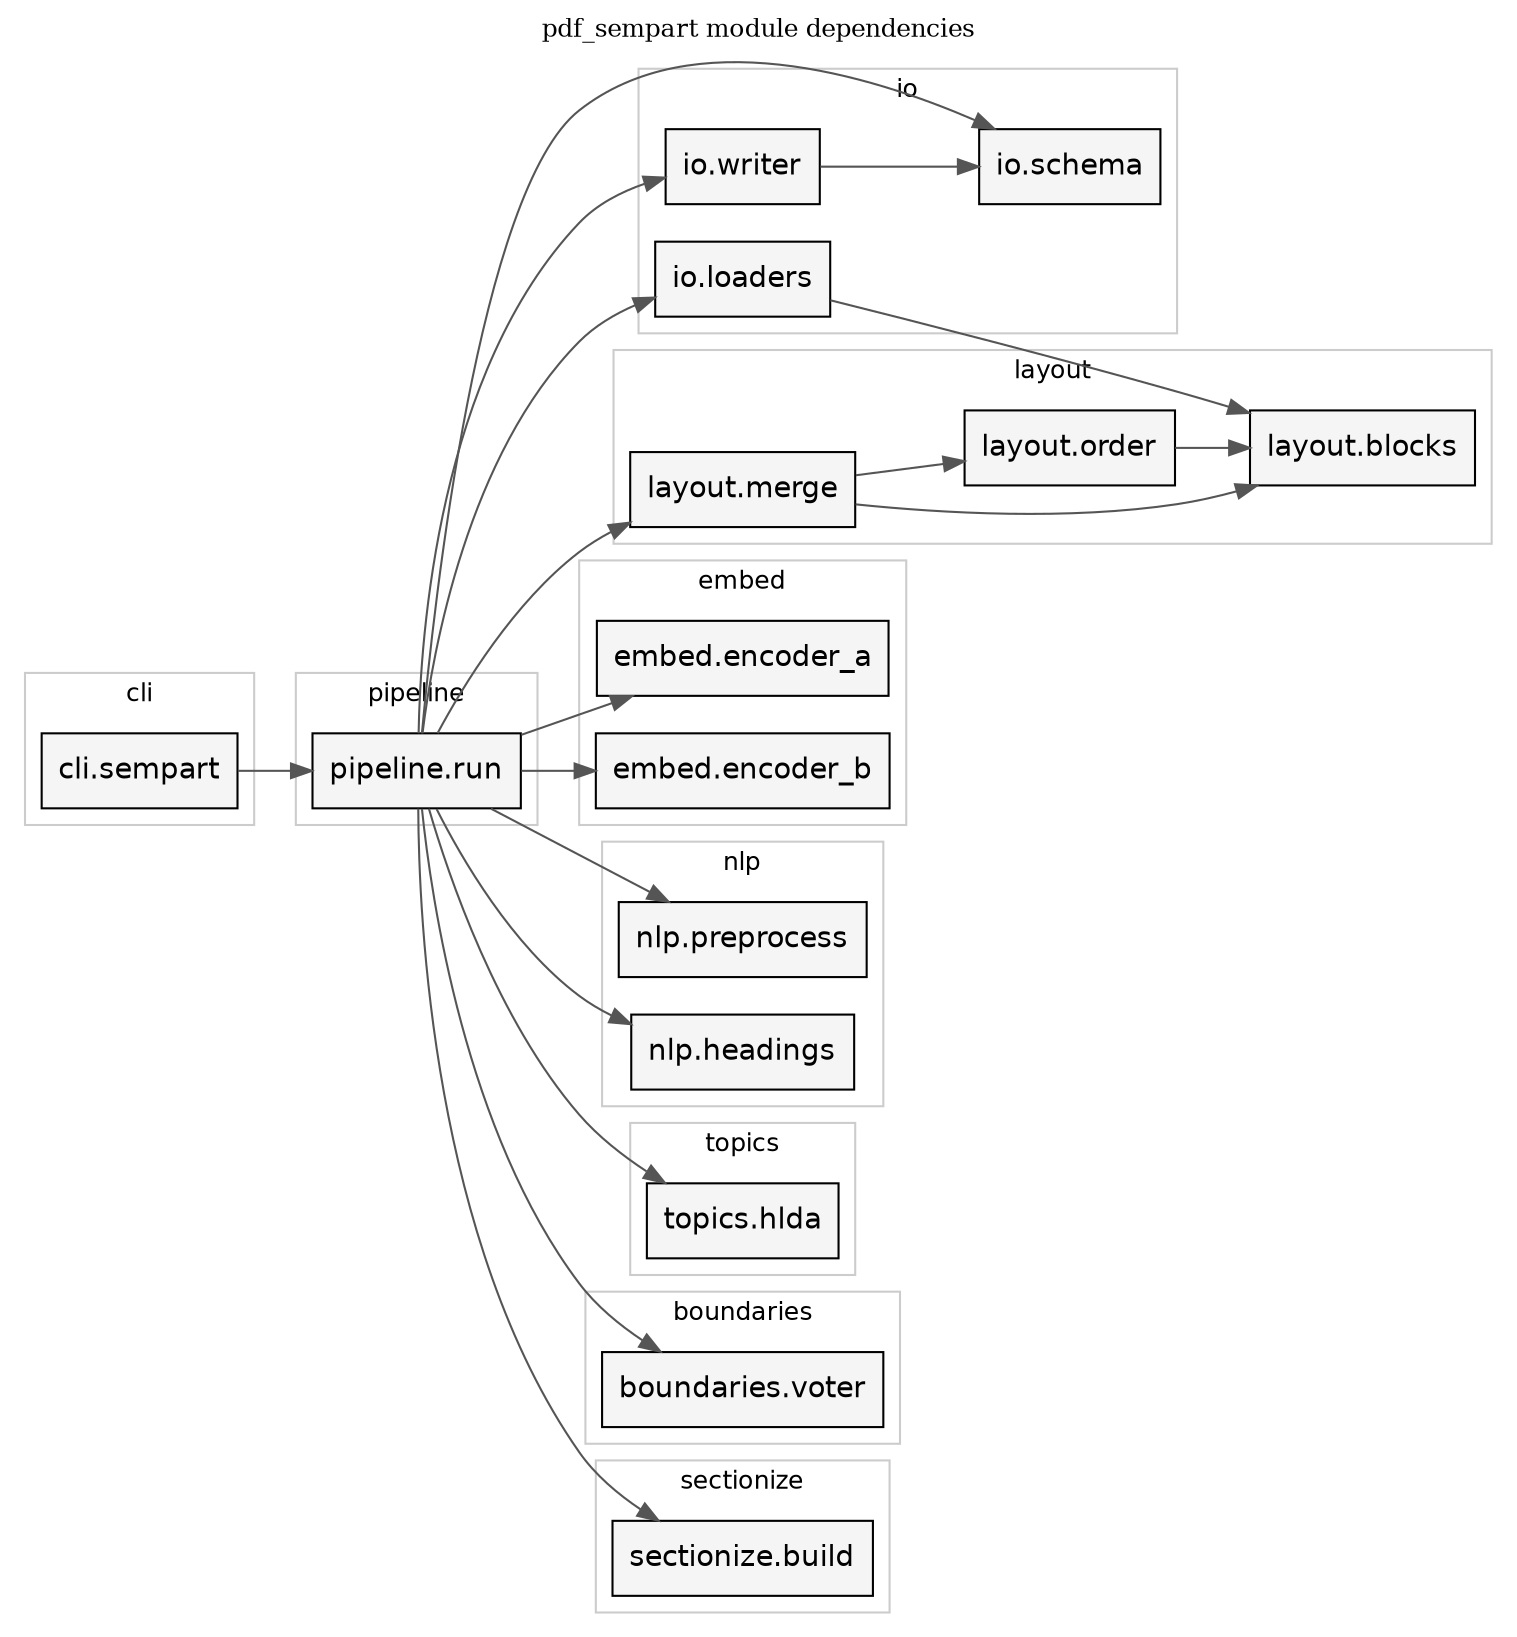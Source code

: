 digraph pdf_sempart_modules {
  rankdir=LR;
  graph [fontsize=12, labelloc=t, label="pdf_sempart module dependencies"];
  node [shape=box, style="filled", fillcolor="#f5f5f5", fontname="Helvetica"];
  edge [color="#555555"];

  subgraph cluster_cli {
    label="cli";
    color="#cccccc";
    fontname="Helvetica";
    "cli.sempart";
  }

  subgraph cluster_pipeline {
    label="pipeline";
    color="#cccccc";
    fontname="Helvetica";
    "pipeline.run";
  }

  subgraph cluster_io {
    label="io";
    color="#cccccc";
    fontname="Helvetica";
    "io.loaders";
    "io.writer";
    "io.schema";
  }

  subgraph cluster_layout {
    label="layout";
    color="#cccccc";
    fontname="Helvetica";
    "layout.blocks";
    "layout.order";
    "layout.merge";
  }

  subgraph cluster_embed {
    label="embed";
    color="#cccccc";
    fontname="Helvetica";
    "embed.encoder_a";
    "embed.encoder_b";
  }

  subgraph cluster_nlp {
    label="nlp";
    color="#cccccc";
    fontname="Helvetica";
    "nlp.preprocess";
    "nlp.headings";
  }

  subgraph cluster_topics {
    label="topics";
    color="#cccccc";
    fontname="Helvetica";
    "topics.hlda";
  }

  subgraph cluster_boundaries {
    label="boundaries";
    color="#cccccc";
    fontname="Helvetica";
    "boundaries.voter";
  }

  subgraph cluster_sectionize {
    label="sectionize";
    color="#cccccc";
    fontname="Helvetica";
    "sectionize.build";
  }

  "cli.sempart" -> "pipeline.run";
  "pipeline.run" -> {
    "io.loaders";
    "layout.merge";
    "embed.encoder_a";
    "embed.encoder_b";
    "nlp.preprocess";
    "nlp.headings";
    "topics.hlda";
    "boundaries.voter";
    "sectionize.build";
    "io.writer";
    "io.schema";
  };

  "io.writer" -> "io.schema";
  "io.loaders" -> "layout.blocks";
  "layout.merge" -> {"layout.order", "layout.blocks"};
  "layout.order" -> "layout.blocks";
}
